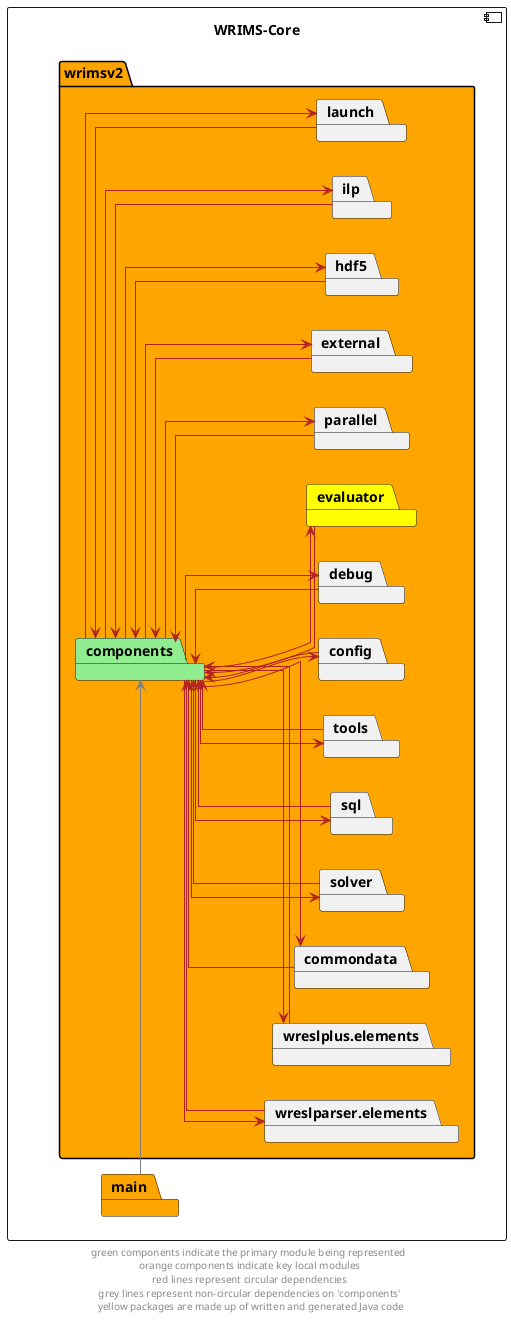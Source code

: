 @startuml
left to right direction
skinparam linetype ortho
component wrims_core as "WRIMS-Core" {
    package wrimsv2  #orange{
        package components #lightgreen
        package commondata
        package wreslparser.elements
        package wreslplus.elements
        package solver
        package sql
        package tools
        package config
        package debug
        package evaluator #yellow
        package parallel
        package external
        package hdf5
        package ilp
        package launch
    }
package main #orange
}

components --> commondata #firebrick
commondata --> components #firebrick

components --> config #firebrick
config --> components #firebrick

components --> debug #firebrick
debug --> components #firebrick

components --> evaluator #firebrick
evaluator --> components #firebrick

components --> external #firebrick
external --> components #firebrick

components --> parallel #firebrick
parallel --> components #firebrick

components --> hdf5 #firebrick
hdf5 --> components #firebrick

components --> ilp #firebrick
ilp --> components #firebrick

components --> launch #firebrick
launch --> components #firebrick

components --> solver #firebrick
solver --> components #firebrick

components --> sql #firebrick
sql --> components #firebrick

components --> tools #firebrick
tools --> components #firebrick

components --> wreslparser.elements #firebrick
wreslparser.elements --> components #firebrick

components --> wreslplus.elements #firebrick
wreslplus.elements --> components #firebrick


main -right-> components #grey


' The following relationships are hidden and used to format the diagram. They do not represent actual dependencies.
main -up[hidden]-> wrims_core
'commondata -up[hidden]-> wreslparser.elements
'wreslparser.elements -up[hidden]-> wreslplus.elements
'commondata -left[hidden]-> components
wreslparser.elements -left[hidden]-> components
wreslplus.elements -left[hidden]-> components
footer "green components indicate the primary module being represented \n orange components indicate key local modules \n red lines represent circular dependencies \n grey lines represent non-circular dependencies on 'components' \n yellow packages are made up of written and generated Java code"
@enduml
